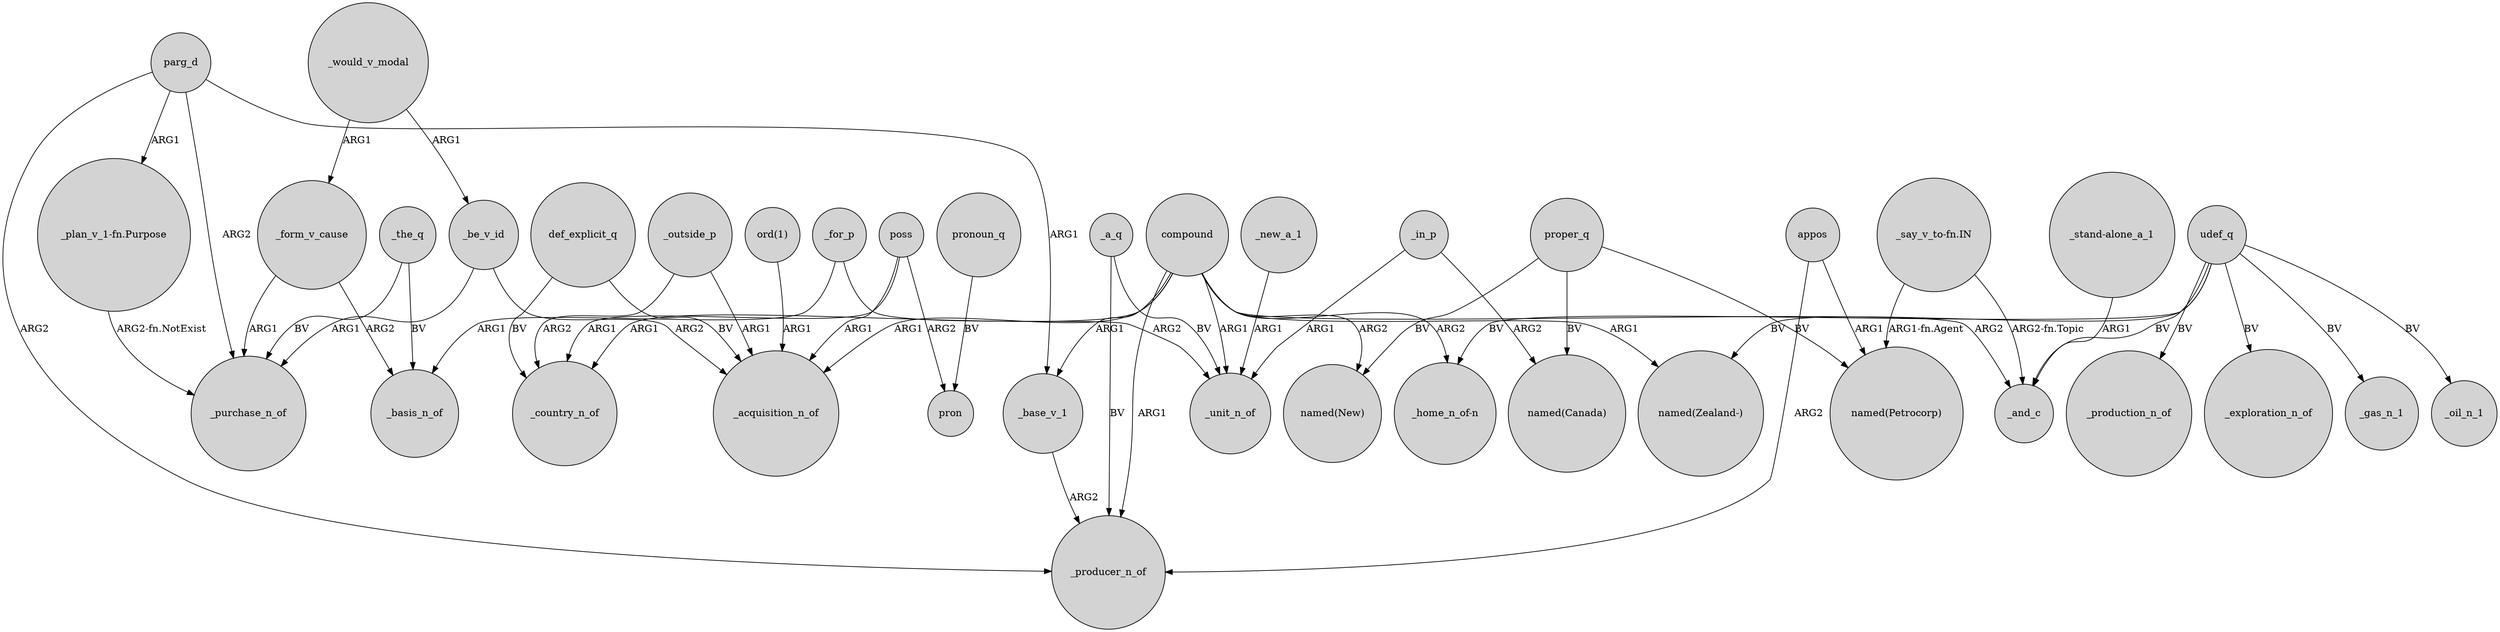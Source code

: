 digraph {
	node [shape=circle style=filled]
	parg_d -> _purchase_n_of [label=ARG2]
	udef_q -> _production_n_of [label=BV]
	poss -> _acquisition_n_of [label=ARG1]
	compound -> _producer_n_of [label=ARG1]
	compound -> "named(New)" [label=ARG2]
	poss -> pron [label=ARG2]
	proper_q -> "named(Canada)" [label=BV]
	"_stand-alone_a_1" -> _and_c [label=ARG1]
	"_say_v_to-fn.IN" -> "named(Petrocorp)" [label="ARG1-fn.Agent"]
	_outside_p -> _acquisition_n_of [label=ARG1]
	compound -> _unit_n_of [label=ARG1]
	proper_q -> "named(New)" [label=BV]
	_be_v_id -> _purchase_n_of [label=ARG1]
	_form_v_cause -> _basis_n_of [label=ARG2]
	_be_v_id -> _acquisition_n_of [label=ARG2]
	_would_v_modal -> _form_v_cause [label=ARG1]
	parg_d -> _producer_n_of [label=ARG2]
	udef_q -> "_home_n_of-n" [label=BV]
	_would_v_modal -> _be_v_id [label=ARG1]
	_for_p -> _unit_n_of [label=ARG2]
	def_explicit_q -> _acquisition_n_of [label=BV]
	_new_a_1 -> _unit_n_of [label=ARG1]
	proper_q -> "named(Petrocorp)" [label=BV]
	_in_p -> _unit_n_of [label=ARG1]
	_a_q -> _producer_n_of [label=BV]
	pronoun_q -> pron [label=BV]
	compound -> _and_c [label=ARG2]
	_outside_p -> _country_n_of [label=ARG2]
	def_explicit_q -> _country_n_of [label=BV]
	compound -> _base_v_1 [label=ARG1]
	_a_q -> _unit_n_of [label=BV]
	udef_q -> _exploration_n_of [label=BV]
	compound -> _country_n_of [label=ARG1]
	udef_q -> _gas_n_1 [label=BV]
	"_say_v_to-fn.IN" -> _and_c [label="ARG2-fn.Topic"]
	poss -> _country_n_of [label=ARG1]
	"_plan_v_1-fn.Purpose" -> _purchase_n_of [label="ARG2-fn.NotExist"]
	udef_q -> "named(Zealand-)" [label=BV]
	parg_d -> "_plan_v_1-fn.Purpose" [label=ARG1]
	udef_q -> _oil_n_1 [label=BV]
	_base_v_1 -> _producer_n_of [label=ARG2]
	appos -> "named(Petrocorp)" [label=ARG1]
	parg_d -> _base_v_1 [label=ARG1]
	appos -> _producer_n_of [label=ARG2]
	compound -> "_home_n_of-n" [label=ARG2]
	_form_v_cause -> _purchase_n_of [label=ARG1]
	_the_q -> _purchase_n_of [label=BV]
	udef_q -> _and_c [label=BV]
	compound -> "named(Zealand-)" [label=ARG1]
	compound -> _acquisition_n_of [label=ARG1]
	_in_p -> "named(Canada)" [label=ARG2]
	_the_q -> _basis_n_of [label=BV]
	"ord(1)" -> _acquisition_n_of [label=ARG1]
	_for_p -> _basis_n_of [label=ARG1]
}
